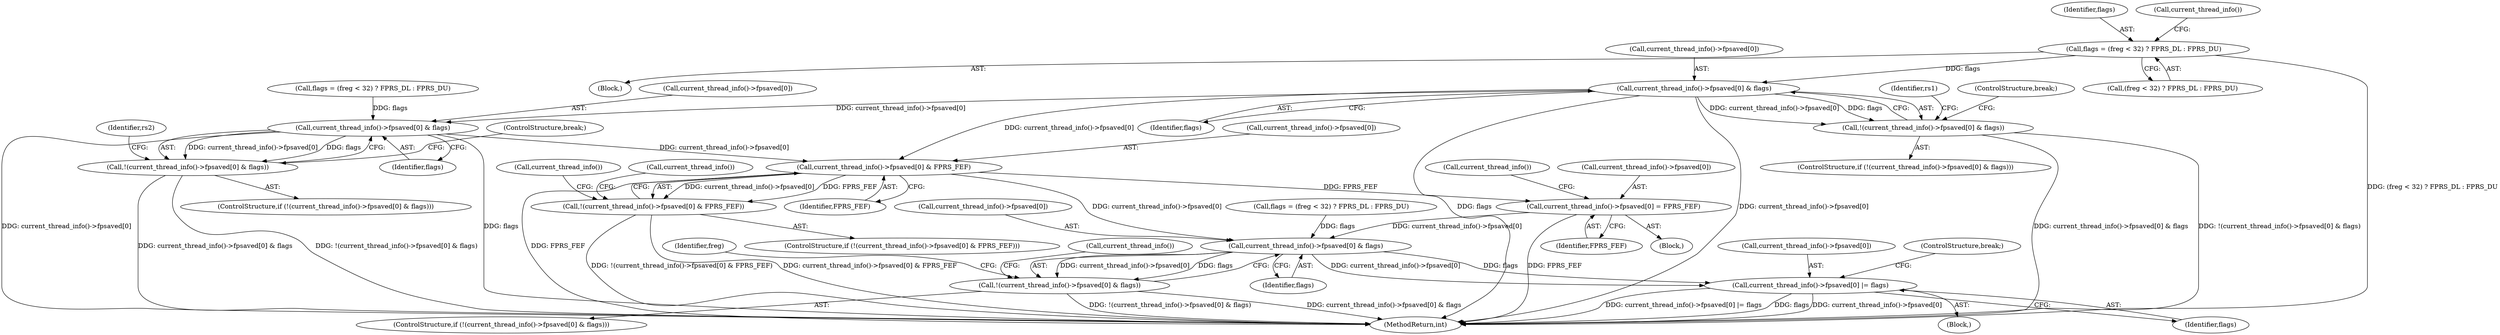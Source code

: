 digraph "0_linux_a8b0ca17b80e92faab46ee7179ba9e99ccb61233_42@API" {
"1001114" [label="(Call,current_thread_info()->fpsaved[0] & flags)"];
"1001104" [label="(Call,flags = (freg < 32) ? FPRS_DL : FPRS_DU)"];
"1001113" [label="(Call,!(current_thread_info()->fpsaved[0] & flags))"];
"1001209" [label="(Call,current_thread_info()->fpsaved[0] & flags)"];
"1001208" [label="(Call,!(current_thread_info()->fpsaved[0] & flags))"];
"1001308" [label="(Call,current_thread_info()->fpsaved[0] & FPRS_FEF)"];
"1001307" [label="(Call,!(current_thread_info()->fpsaved[0] & FPRS_FEF))"];
"1001316" [label="(Call,current_thread_info()->fpsaved[0] = FPRS_FEF)"];
"1001332" [label="(Call,current_thread_info()->fpsaved[0] & flags)"];
"1001331" [label="(Call,!(current_thread_info()->fpsaved[0] & flags))"];
"1001365" [label="(Call,current_thread_info()->fpsaved[0] |= flags)"];
"1001105" [label="(Identifier,flags)"];
"1001222" [label="(ControlStructure,break;)"];
"1001372" [label="(ControlStructure,break;)"];
"1001317" [label="(Call,current_thread_info()->fpsaved[0])"];
"1001333" [label="(Call,current_thread_info()->fpsaved[0])"];
"1001895" [label="(MethodReturn,int)"];
"1001322" [label="(Identifier,FPRS_FEF)"];
"1001122" [label="(Identifier,rs1)"];
"1001258" [label="(Block,)"];
"1001127" [label="(ControlStructure,break;)"];
"1001215" [label="(Identifier,flags)"];
"1001064" [label="(Block,)"];
"1001332" [label="(Call,current_thread_info()->fpsaved[0] & flags)"];
"1001117" [label="(Call,current_thread_info())"];
"1001208" [label="(Call,!(current_thread_info()->fpsaved[0] & flags))"];
"1001114" [label="(Call,current_thread_info()->fpsaved[0] & flags)"];
"1001106" [label="(Call,(freg < 32) ? FPRS_DL : FPRS_DU)"];
"1001326" [label="(Call,current_thread_info())"];
"1001368" [label="(Call,current_thread_info())"];
"1001338" [label="(Identifier,flags)"];
"1001207" [label="(ControlStructure,if (!(current_thread_info()->fpsaved[0] & flags)))"];
"1001199" [label="(Call,flags = (freg < 32) ? FPRS_DL : FPRS_DU)"];
"1001209" [label="(Call,current_thread_info()->fpsaved[0] & flags)"];
"1001307" [label="(Call,!(current_thread_info()->fpsaved[0] & FPRS_FEF))"];
"1001217" [label="(Identifier,rs2)"];
"1001104" [label="(Call,flags = (freg < 32) ? FPRS_DL : FPRS_DU)"];
"1001112" [label="(ControlStructure,if (!(current_thread_info()->fpsaved[0] & flags)))"];
"1001342" [label="(Identifier,freg)"];
"1001366" [label="(Call,current_thread_info()->fpsaved[0])"];
"1001365" [label="(Call,current_thread_info()->fpsaved[0] |= flags)"];
"1001113" [label="(Call,!(current_thread_info()->fpsaved[0] & flags))"];
"1001316" [label="(Call,current_thread_info()->fpsaved[0] = FPRS_FEF)"];
"1001298" [label="(Call,flags = (freg < 32) ? FPRS_DL : FPRS_DU)"];
"1001120" [label="(Identifier,flags)"];
"1001115" [label="(Call,current_thread_info()->fpsaved[0])"];
"1001371" [label="(Identifier,flags)"];
"1001308" [label="(Call,current_thread_info()->fpsaved[0] & FPRS_FEF)"];
"1001330" [label="(ControlStructure,if (!(current_thread_info()->fpsaved[0] & flags)))"];
"1001306" [label="(ControlStructure,if (!(current_thread_info()->fpsaved[0] & FPRS_FEF)))"];
"1001335" [label="(Call,current_thread_info())"];
"1001309" [label="(Call,current_thread_info()->fpsaved[0])"];
"1001210" [label="(Call,current_thread_info()->fpsaved[0])"];
"1001314" [label="(Identifier,FPRS_FEF)"];
"1001319" [label="(Call,current_thread_info())"];
"1001331" [label="(Call,!(current_thread_info()->fpsaved[0] & flags))"];
"1001315" [label="(Block,)"];
"1001114" -> "1001113"  [label="AST: "];
"1001114" -> "1001120"  [label="CFG: "];
"1001115" -> "1001114"  [label="AST: "];
"1001120" -> "1001114"  [label="AST: "];
"1001113" -> "1001114"  [label="CFG: "];
"1001114" -> "1001895"  [label="DDG: current_thread_info()->fpsaved[0]"];
"1001114" -> "1001895"  [label="DDG: flags"];
"1001114" -> "1001113"  [label="DDG: current_thread_info()->fpsaved[0]"];
"1001114" -> "1001113"  [label="DDG: flags"];
"1001104" -> "1001114"  [label="DDG: flags"];
"1001114" -> "1001209"  [label="DDG: current_thread_info()->fpsaved[0]"];
"1001114" -> "1001308"  [label="DDG: current_thread_info()->fpsaved[0]"];
"1001104" -> "1001064"  [label="AST: "];
"1001104" -> "1001106"  [label="CFG: "];
"1001105" -> "1001104"  [label="AST: "];
"1001106" -> "1001104"  [label="AST: "];
"1001117" -> "1001104"  [label="CFG: "];
"1001104" -> "1001895"  [label="DDG: (freg < 32) ? FPRS_DL : FPRS_DU"];
"1001113" -> "1001112"  [label="AST: "];
"1001122" -> "1001113"  [label="CFG: "];
"1001127" -> "1001113"  [label="CFG: "];
"1001113" -> "1001895"  [label="DDG: !(current_thread_info()->fpsaved[0] & flags)"];
"1001113" -> "1001895"  [label="DDG: current_thread_info()->fpsaved[0] & flags"];
"1001209" -> "1001208"  [label="AST: "];
"1001209" -> "1001215"  [label="CFG: "];
"1001210" -> "1001209"  [label="AST: "];
"1001215" -> "1001209"  [label="AST: "];
"1001208" -> "1001209"  [label="CFG: "];
"1001209" -> "1001895"  [label="DDG: flags"];
"1001209" -> "1001895"  [label="DDG: current_thread_info()->fpsaved[0]"];
"1001209" -> "1001208"  [label="DDG: current_thread_info()->fpsaved[0]"];
"1001209" -> "1001208"  [label="DDG: flags"];
"1001199" -> "1001209"  [label="DDG: flags"];
"1001209" -> "1001308"  [label="DDG: current_thread_info()->fpsaved[0]"];
"1001208" -> "1001207"  [label="AST: "];
"1001217" -> "1001208"  [label="CFG: "];
"1001222" -> "1001208"  [label="CFG: "];
"1001208" -> "1001895"  [label="DDG: current_thread_info()->fpsaved[0] & flags"];
"1001208" -> "1001895"  [label="DDG: !(current_thread_info()->fpsaved[0] & flags)"];
"1001308" -> "1001307"  [label="AST: "];
"1001308" -> "1001314"  [label="CFG: "];
"1001309" -> "1001308"  [label="AST: "];
"1001314" -> "1001308"  [label="AST: "];
"1001307" -> "1001308"  [label="CFG: "];
"1001308" -> "1001895"  [label="DDG: FPRS_FEF"];
"1001308" -> "1001307"  [label="DDG: current_thread_info()->fpsaved[0]"];
"1001308" -> "1001307"  [label="DDG: FPRS_FEF"];
"1001308" -> "1001316"  [label="DDG: FPRS_FEF"];
"1001308" -> "1001332"  [label="DDG: current_thread_info()->fpsaved[0]"];
"1001307" -> "1001306"  [label="AST: "];
"1001319" -> "1001307"  [label="CFG: "];
"1001335" -> "1001307"  [label="CFG: "];
"1001307" -> "1001895"  [label="DDG: current_thread_info()->fpsaved[0] & FPRS_FEF"];
"1001307" -> "1001895"  [label="DDG: !(current_thread_info()->fpsaved[0] & FPRS_FEF)"];
"1001316" -> "1001315"  [label="AST: "];
"1001316" -> "1001322"  [label="CFG: "];
"1001317" -> "1001316"  [label="AST: "];
"1001322" -> "1001316"  [label="AST: "];
"1001326" -> "1001316"  [label="CFG: "];
"1001316" -> "1001895"  [label="DDG: FPRS_FEF"];
"1001316" -> "1001332"  [label="DDG: current_thread_info()->fpsaved[0]"];
"1001332" -> "1001331"  [label="AST: "];
"1001332" -> "1001338"  [label="CFG: "];
"1001333" -> "1001332"  [label="AST: "];
"1001338" -> "1001332"  [label="AST: "];
"1001331" -> "1001332"  [label="CFG: "];
"1001332" -> "1001331"  [label="DDG: current_thread_info()->fpsaved[0]"];
"1001332" -> "1001331"  [label="DDG: flags"];
"1001298" -> "1001332"  [label="DDG: flags"];
"1001332" -> "1001365"  [label="DDG: current_thread_info()->fpsaved[0]"];
"1001332" -> "1001365"  [label="DDG: flags"];
"1001331" -> "1001330"  [label="AST: "];
"1001342" -> "1001331"  [label="CFG: "];
"1001368" -> "1001331"  [label="CFG: "];
"1001331" -> "1001895"  [label="DDG: current_thread_info()->fpsaved[0] & flags"];
"1001331" -> "1001895"  [label="DDG: !(current_thread_info()->fpsaved[0] & flags)"];
"1001365" -> "1001258"  [label="AST: "];
"1001365" -> "1001371"  [label="CFG: "];
"1001366" -> "1001365"  [label="AST: "];
"1001371" -> "1001365"  [label="AST: "];
"1001372" -> "1001365"  [label="CFG: "];
"1001365" -> "1001895"  [label="DDG: flags"];
"1001365" -> "1001895"  [label="DDG: current_thread_info()->fpsaved[0]"];
"1001365" -> "1001895"  [label="DDG: current_thread_info()->fpsaved[0] |= flags"];
}
